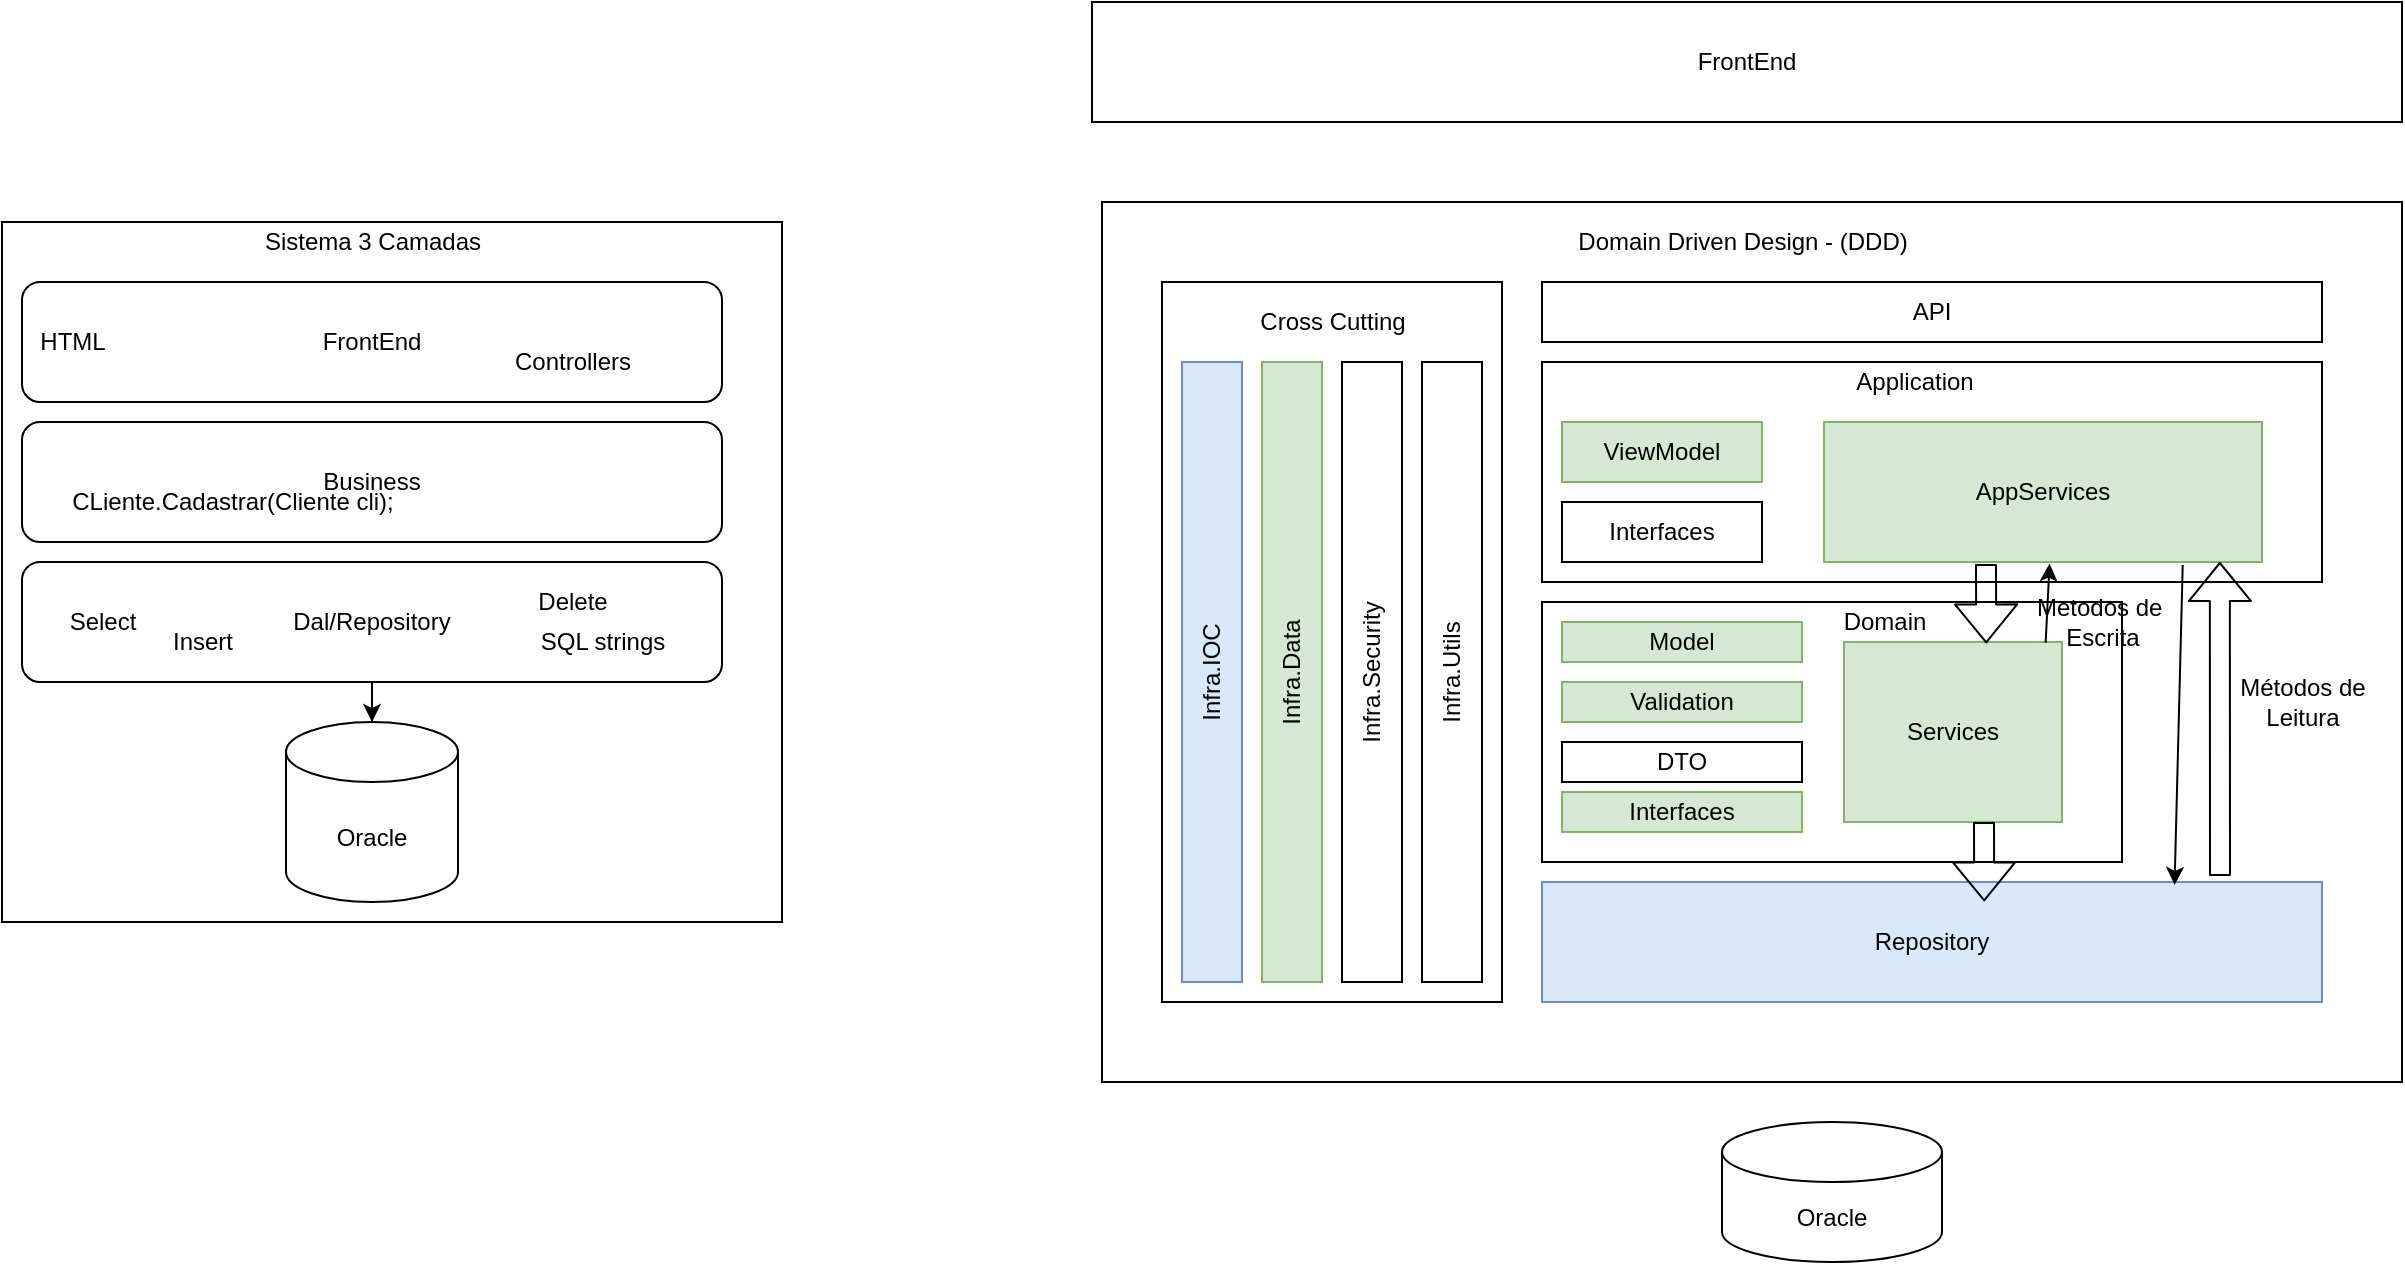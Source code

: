 <mxfile version="14.1.8" type="device" pages="4"><diagram id="J5Wn3M52vPv8EGe0GIan" name="DDD"><mxGraphModel dx="723" dy="425" grid="1" gridSize="10" guides="1" tooltips="1" connect="1" arrows="1" fold="1" page="1" pageScale="1" pageWidth="827" pageHeight="1169" math="0" shadow="0"><root><mxCell id="0"/><mxCell id="1" parent="0"/><mxCell id="GT_K9xo4ySqGRwq0XPJe-16" value="" style="rounded=0;whiteSpace=wrap;html=1;" parent="1" vertex="1"><mxGeometry x="800" y="170" width="650" height="440" as="geometry"/></mxCell><mxCell id="GT_K9xo4ySqGRwq0XPJe-14" value="" style="rounded=0;whiteSpace=wrap;html=1;" parent="1" vertex="1"><mxGeometry x="250" y="180" width="390" height="350" as="geometry"/></mxCell><mxCell id="GT_K9xo4ySqGRwq0XPJe-5" style="edgeStyle=orthogonalEdgeStyle;rounded=0;orthogonalLoop=1;jettySize=auto;html=1;" parent="1" source="GT_K9xo4ySqGRwq0XPJe-1" target="GT_K9xo4ySqGRwq0XPJe-4" edge="1"><mxGeometry relative="1" as="geometry"/></mxCell><mxCell id="GT_K9xo4ySqGRwq0XPJe-1" value="Dal/Repository" style="rounded=1;whiteSpace=wrap;html=1;" parent="1" vertex="1"><mxGeometry x="260" y="350" width="350" height="60" as="geometry"/></mxCell><mxCell id="GT_K9xo4ySqGRwq0XPJe-2" value="Business" style="rounded=1;whiteSpace=wrap;html=1;" parent="1" vertex="1"><mxGeometry x="260" y="280" width="350" height="60" as="geometry"/></mxCell><mxCell id="GT_K9xo4ySqGRwq0XPJe-3" value="FrontEnd" style="rounded=1;whiteSpace=wrap;html=1;" parent="1" vertex="1"><mxGeometry x="260" y="210" width="350" height="60" as="geometry"/></mxCell><mxCell id="GT_K9xo4ySqGRwq0XPJe-4" value="Oracle" style="shape=cylinder3;whiteSpace=wrap;html=1;boundedLbl=1;backgroundOutline=1;size=15;" parent="1" vertex="1"><mxGeometry x="392" y="430" width="86" height="90" as="geometry"/></mxCell><mxCell id="GT_K9xo4ySqGRwq0XPJe-6" value="Select" style="text;html=1;align=center;verticalAlign=middle;resizable=0;points=[];autosize=1;" parent="1" vertex="1"><mxGeometry x="275" y="370" width="50" height="20" as="geometry"/></mxCell><mxCell id="GT_K9xo4ySqGRwq0XPJe-7" value="Insert" style="text;html=1;align=center;verticalAlign=middle;resizable=0;points=[];autosize=1;" parent="1" vertex="1"><mxGeometry x="325" y="380" width="50" height="20" as="geometry"/></mxCell><mxCell id="GT_K9xo4ySqGRwq0XPJe-8" value="Delete" style="text;html=1;align=center;verticalAlign=middle;resizable=0;points=[];autosize=1;" parent="1" vertex="1"><mxGeometry x="510" y="360" width="50" height="20" as="geometry"/></mxCell><mxCell id="GT_K9xo4ySqGRwq0XPJe-9" value="SQL strings" style="text;html=1;align=center;verticalAlign=middle;resizable=0;points=[];autosize=1;" parent="1" vertex="1"><mxGeometry x="510" y="380" width="80" height="20" as="geometry"/></mxCell><mxCell id="GT_K9xo4ySqGRwq0XPJe-10" value="CLiente.Cadastrar(Cliente cli);" style="text;html=1;align=center;verticalAlign=middle;resizable=0;points=[];autosize=1;" parent="1" vertex="1"><mxGeometry x="275" y="310" width="180" height="20" as="geometry"/></mxCell><mxCell id="GT_K9xo4ySqGRwq0XPJe-11" value="HTML" style="text;html=1;align=center;verticalAlign=middle;resizable=0;points=[];autosize=1;" parent="1" vertex="1"><mxGeometry x="260" y="230" width="50" height="20" as="geometry"/></mxCell><mxCell id="GT_K9xo4ySqGRwq0XPJe-12" value="Controllers" style="text;html=1;align=center;verticalAlign=middle;resizable=0;points=[];autosize=1;" parent="1" vertex="1"><mxGeometry x="500" y="240" width="70" height="20" as="geometry"/></mxCell><mxCell id="GT_K9xo4ySqGRwq0XPJe-15" value="Sistema 3 Camadas" style="text;html=1;align=center;verticalAlign=middle;resizable=0;points=[];autosize=1;" parent="1" vertex="1"><mxGeometry x="375" y="180" width="120" height="20" as="geometry"/></mxCell><mxCell id="GT_K9xo4ySqGRwq0XPJe-17" value="Domain Driven Design - (DDD)" style="text;html=1;align=center;verticalAlign=middle;resizable=0;points=[];autosize=1;" parent="1" vertex="1"><mxGeometry x="1030" y="180" width="180" height="20" as="geometry"/></mxCell><mxCell id="GT_K9xo4ySqGRwq0XPJe-18" value="Oracle" style="shape=cylinder3;whiteSpace=wrap;html=1;boundedLbl=1;backgroundOutline=1;size=15;" parent="1" vertex="1"><mxGeometry x="1110" y="630" width="110" height="70" as="geometry"/></mxCell><mxCell id="GT_K9xo4ySqGRwq0XPJe-19" value="" style="rounded=0;whiteSpace=wrap;html=1;" parent="1" vertex="1"><mxGeometry x="830" y="210" width="170" height="360" as="geometry"/></mxCell><mxCell id="GT_K9xo4ySqGRwq0XPJe-20" value="Repository" style="rounded=0;whiteSpace=wrap;html=1;fillColor=#dae8fc;strokeColor=#6c8ebf;" parent="1" vertex="1"><mxGeometry x="1020" y="510" width="390" height="60" as="geometry"/></mxCell><mxCell id="GT_K9xo4ySqGRwq0XPJe-21" value="Cross Cutting" style="text;html=1;align=center;verticalAlign=middle;resizable=0;points=[];autosize=1;" parent="1" vertex="1"><mxGeometry x="870" y="220" width="90" height="20" as="geometry"/></mxCell><mxCell id="GT_K9xo4ySqGRwq0XPJe-22" value="" style="rounded=0;whiteSpace=wrap;html=1;" parent="1" vertex="1"><mxGeometry x="1020" y="370" width="290" height="130" as="geometry"/></mxCell><mxCell id="GT_K9xo4ySqGRwq0XPJe-23" value="Domain" style="text;html=1;align=center;verticalAlign=middle;resizable=0;points=[];autosize=1;" parent="1" vertex="1"><mxGeometry x="1161" y="370" width="60" height="20" as="geometry"/></mxCell><mxCell id="GT_K9xo4ySqGRwq0XPJe-24" value="" style="rounded=0;whiteSpace=wrap;html=1;" parent="1" vertex="1"><mxGeometry x="1020" y="250" width="390" height="110" as="geometry"/></mxCell><mxCell id="GT_K9xo4ySqGRwq0XPJe-25" value="Application" style="text;html=1;align=center;verticalAlign=middle;resizable=0;points=[];autosize=1;" parent="1" vertex="1"><mxGeometry x="1171" y="250" width="70" height="20" as="geometry"/></mxCell><mxCell id="GT_K9xo4ySqGRwq0XPJe-26" value="API" style="rounded=0;whiteSpace=wrap;html=1;" parent="1" vertex="1"><mxGeometry x="1020" y="210" width="390" height="30" as="geometry"/></mxCell><mxCell id="GT_K9xo4ySqGRwq0XPJe-27" value="Infra.Utils" style="rounded=0;whiteSpace=wrap;html=1;horizontal=0;" parent="1" vertex="1"><mxGeometry x="960" y="250" width="30" height="310" as="geometry"/></mxCell><mxCell id="GT_K9xo4ySqGRwq0XPJe-29" value="Infra.Security" style="rounded=0;whiteSpace=wrap;html=1;horizontal=0;" parent="1" vertex="1"><mxGeometry x="920" y="250" width="30" height="310" as="geometry"/></mxCell><mxCell id="GT_K9xo4ySqGRwq0XPJe-32" value="AppServices" style="rounded=0;whiteSpace=wrap;html=1;fillColor=#d5e8d4;strokeColor=#82b366;" parent="1" vertex="1"><mxGeometry x="1161" y="280" width="219" height="70" as="geometry"/></mxCell><mxCell id="GT_K9xo4ySqGRwq0XPJe-33" value="ViewModel" style="rounded=0;whiteSpace=wrap;html=1;fillColor=#d5e8d4;strokeColor=#82b366;" parent="1" vertex="1"><mxGeometry x="1030" y="280" width="100" height="30" as="geometry"/></mxCell><mxCell id="GT_K9xo4ySqGRwq0XPJe-35" value="Interfaces" style="rounded=0;whiteSpace=wrap;html=1;" parent="1" vertex="1"><mxGeometry x="1030" y="320" width="100" height="30" as="geometry"/></mxCell><mxCell id="GT_K9xo4ySqGRwq0XPJe-37" value="Services" style="rounded=0;whiteSpace=wrap;html=1;fillColor=#d5e8d4;strokeColor=#82b366;" parent="1" vertex="1"><mxGeometry x="1171" y="390" width="109" height="90" as="geometry"/></mxCell><mxCell id="GT_K9xo4ySqGRwq0XPJe-38" value="Model" style="rounded=0;whiteSpace=wrap;html=1;fillColor=#d5e8d4;strokeColor=#82b366;" parent="1" vertex="1"><mxGeometry x="1030" y="380" width="120" height="20" as="geometry"/></mxCell><mxCell id="GT_K9xo4ySqGRwq0XPJe-39" value="Validation" style="rounded=0;whiteSpace=wrap;html=1;fillColor=#d5e8d4;strokeColor=#82b366;" parent="1" vertex="1"><mxGeometry x="1030" y="410" width="120" height="20" as="geometry"/></mxCell><mxCell id="GT_K9xo4ySqGRwq0XPJe-40" value="DTO" style="rounded=0;whiteSpace=wrap;html=1;" parent="1" vertex="1"><mxGeometry x="1030" y="440" width="120" height="20" as="geometry"/></mxCell><mxCell id="GT_K9xo4ySqGRwq0XPJe-41" value="Interfaces" style="rounded=0;whiteSpace=wrap;html=1;fillColor=#d5e8d4;strokeColor=#82b366;" parent="1" vertex="1"><mxGeometry x="1030" y="465" width="120" height="20" as="geometry"/></mxCell><mxCell id="GT_K9xo4ySqGRwq0XPJe-42" value="Infra.Data" style="rounded=0;whiteSpace=wrap;html=1;rotation=0;horizontal=0;fillColor=#d5e8d4;strokeColor=#82b366;" parent="1" vertex="1"><mxGeometry x="880" y="250" width="30" height="310" as="geometry"/></mxCell><mxCell id="GT_K9xo4ySqGRwq0XPJe-43" value="Infra.IOC" style="rounded=0;whiteSpace=wrap;html=1;horizontal=0;fillColor=#dae8fc;strokeColor=#6c8ebf;" parent="1" vertex="1"><mxGeometry x="840" y="250" width="30" height="310" as="geometry"/></mxCell><mxCell id="Wm1m-wrjwNYaHzNhd_7G-1" value="FrontEnd" style="rounded=0;whiteSpace=wrap;html=1;" parent="1" vertex="1"><mxGeometry x="795" y="70" width="655" height="60" as="geometry"/></mxCell><mxCell id="53rjris2oi6SNhK2uA8a-1" value="" style="shape=flexArrow;endArrow=classic;html=1;entryX=0.922;entryY=1;entryDx=0;entryDy=0;entryPerimeter=0;" edge="1" parent="1"><mxGeometry width="50" height="50" relative="1" as="geometry"><mxPoint x="1359" y="507" as="sourcePoint"/><mxPoint x="1358.918" y="350" as="targetPoint"/></mxGeometry></mxCell><mxCell id="53rjris2oi6SNhK2uA8a-2" value="" style="shape=flexArrow;endArrow=classic;html=1;entryX=0.845;entryY=0.008;entryDx=0;entryDy=0;entryPerimeter=0;" edge="1" parent="1"><mxGeometry width="50" height="50" relative="1" as="geometry"><mxPoint x="1242" y="351" as="sourcePoint"/><mxPoint x="1242.105" y="390.72" as="targetPoint"/></mxGeometry></mxCell><mxCell id="53rjris2oi6SNhK2uA8a-3" value="" style="shape=flexArrow;endArrow=classic;html=1;entryX=0.845;entryY=0.008;entryDx=0;entryDy=0;entryPerimeter=0;" edge="1" parent="1"><mxGeometry width="50" height="50" relative="1" as="geometry"><mxPoint x="1241.0" y="480" as="sourcePoint"/><mxPoint x="1241.105" y="519.72" as="targetPoint"/></mxGeometry></mxCell><mxCell id="53rjris2oi6SNhK2uA8a-4" value="" style="endArrow=classic;html=1;exitX=0.819;exitY=1.021;exitDx=0;exitDy=0;exitPerimeter=0;entryX=0.811;entryY=0.024;entryDx=0;entryDy=0;entryPerimeter=0;" edge="1" parent="1" source="GT_K9xo4ySqGRwq0XPJe-32" target="GT_K9xo4ySqGRwq0XPJe-20"><mxGeometry width="50" height="50" relative="1" as="geometry"><mxPoint x="1340" y="460" as="sourcePoint"/><mxPoint x="1390" y="410" as="targetPoint"/></mxGeometry></mxCell><mxCell id="53rjris2oi6SNhK2uA8a-5" value="Métodos de&lt;br&gt;Leitura" style="text;html=1;align=center;verticalAlign=middle;resizable=0;points=[];autosize=1;" vertex="1" parent="1"><mxGeometry x="1360" y="405" width="80" height="30" as="geometry"/></mxCell><mxCell id="53rjris2oi6SNhK2uA8a-6" value="" style="endArrow=classic;html=1;entryX=0.515;entryY=1.011;entryDx=0;entryDy=0;entryPerimeter=0;exitX=0.925;exitY=0.004;exitDx=0;exitDy=0;exitPerimeter=0;" edge="1" parent="1" source="GT_K9xo4ySqGRwq0XPJe-37" target="GT_K9xo4ySqGRwq0XPJe-32"><mxGeometry width="50" height="50" relative="1" as="geometry"><mxPoint x="1290" y="390" as="sourcePoint"/><mxPoint x="1320" y="450" as="targetPoint"/></mxGeometry></mxCell><mxCell id="53rjris2oi6SNhK2uA8a-8" value="Metodos de&amp;nbsp;&lt;br&gt;Escrita" style="text;html=1;align=center;verticalAlign=middle;resizable=0;points=[];autosize=1;" vertex="1" parent="1"><mxGeometry x="1260" y="365" width="80" height="30" as="geometry"/></mxCell></root></mxGraphModel></diagram><diagram id="Mhw-wTJH8kaYOo90_eMW" name="Microsservices"><mxGraphModel dx="868" dy="1679" grid="1" gridSize="10" guides="1" tooltips="1" connect="1" arrows="1" fold="1" page="1" pageScale="1" pageWidth="827" pageHeight="1169" math="0" shadow="0"><root><mxCell id="WCbycwF5Nq5L8cb3SGF7-0"/><mxCell id="WCbycwF5Nq5L8cb3SGF7-1" parent="WCbycwF5Nq5L8cb3SGF7-0"/><mxCell id="WCbycwF5Nq5L8cb3SGF7-15" style="edgeStyle=orthogonalEdgeStyle;rounded=0;orthogonalLoop=1;jettySize=auto;html=1;entryX=0;entryY=0.5;entryDx=0;entryDy=0;" parent="WCbycwF5Nq5L8cb3SGF7-1" source="WCbycwF5Nq5L8cb3SGF7-2" target="WCbycwF5Nq5L8cb3SGF7-11" edge="1"><mxGeometry relative="1" as="geometry"/></mxCell><mxCell id="WCbycwF5Nq5L8cb3SGF7-16" style="edgeStyle=orthogonalEdgeStyle;rounded=0;orthogonalLoop=1;jettySize=auto;html=1;" parent="WCbycwF5Nq5L8cb3SGF7-1" source="WCbycwF5Nq5L8cb3SGF7-2" target="WCbycwF5Nq5L8cb3SGF7-5" edge="1"><mxGeometry relative="1" as="geometry"/></mxCell><mxCell id="NnayaiZiJfdzmfuvaoi_-4" style="edgeStyle=orthogonalEdgeStyle;rounded=0;orthogonalLoop=1;jettySize=auto;html=1;" parent="WCbycwF5Nq5L8cb3SGF7-1" source="WCbycwF5Nq5L8cb3SGF7-2" target="WCbycwF5Nq5L8cb3SGF7-4" edge="1"><mxGeometry relative="1" as="geometry"/></mxCell><mxCell id="WCbycwF5Nq5L8cb3SGF7-2" value="" style="rounded=0;whiteSpace=wrap;html=1;" parent="WCbycwF5Nq5L8cb3SGF7-1" vertex="1"><mxGeometry x="140" y="70" width="300" height="260" as="geometry"/></mxCell><mxCell id="WCbycwF5Nq5L8cb3SGF7-3" value="ddd" style="rounded=0;whiteSpace=wrap;html=1;" parent="WCbycwF5Nq5L8cb3SGF7-1" vertex="1"><mxGeometry x="170" y="110" width="240" height="170" as="geometry"/></mxCell><mxCell id="WCbycwF5Nq5L8cb3SGF7-4" value="" style="shape=cylinder3;whiteSpace=wrap;html=1;boundedLbl=1;backgroundOutline=1;size=15;" parent="WCbycwF5Nq5L8cb3SGF7-1" vertex="1"><mxGeometry x="255" y="410" width="60" height="80" as="geometry"/></mxCell><mxCell id="NnayaiZiJfdzmfuvaoi_-3" style="edgeStyle=orthogonalEdgeStyle;rounded=0;orthogonalLoop=1;jettySize=auto;html=1;entryX=0.367;entryY=0.025;entryDx=0;entryDy=0;entryPerimeter=0;" parent="WCbycwF5Nq5L8cb3SGF7-1" source="WCbycwF5Nq5L8cb3SGF7-5" target="WCbycwF5Nq5L8cb3SGF7-7" edge="1"><mxGeometry relative="1" as="geometry"/></mxCell><mxCell id="WCbycwF5Nq5L8cb3SGF7-5" value="" style="rounded=0;whiteSpace=wrap;html=1;" parent="WCbycwF5Nq5L8cb3SGF7-1" vertex="1"><mxGeometry x="470" y="70" width="300" height="240" as="geometry"/></mxCell><mxCell id="WCbycwF5Nq5L8cb3SGF7-6" value="ddd" style="rounded=0;whiteSpace=wrap;html=1;" parent="WCbycwF5Nq5L8cb3SGF7-1" vertex="1"><mxGeometry x="500" y="110" width="240" height="170" as="geometry"/></mxCell><mxCell id="WCbycwF5Nq5L8cb3SGF7-7" value="" style="shape=cylinder3;whiteSpace=wrap;html=1;boundedLbl=1;backgroundOutline=1;size=15;" parent="WCbycwF5Nq5L8cb3SGF7-1" vertex="1"><mxGeometry x="610" y="390" width="60" height="80" as="geometry"/></mxCell><mxCell id="WCbycwF5Nq5L8cb3SGF7-8" value="Customer Service" style="text;html=1;align=center;verticalAlign=middle;resizable=0;points=[];autosize=1;" parent="WCbycwF5Nq5L8cb3SGF7-1" vertex="1"><mxGeometry x="230" y="80" width="110" height="20" as="geometry"/></mxCell><mxCell id="WCbycwF5Nq5L8cb3SGF7-10" value="Product Service" style="text;html=1;align=center;verticalAlign=middle;resizable=0;points=[];autosize=1;" parent="WCbycwF5Nq5L8cb3SGF7-1" vertex="1"><mxGeometry x="580" y="80" width="100" height="20" as="geometry"/></mxCell><mxCell id="NnayaiZiJfdzmfuvaoi_-2" style="edgeStyle=orthogonalEdgeStyle;rounded=0;orthogonalLoop=1;jettySize=auto;html=1;" parent="WCbycwF5Nq5L8cb3SGF7-1" source="WCbycwF5Nq5L8cb3SGF7-11" target="WCbycwF5Nq5L8cb3SGF7-13" edge="1"><mxGeometry relative="1" as="geometry"/></mxCell><mxCell id="WCbycwF5Nq5L8cb3SGF7-11" value="" style="whiteSpace=wrap;html=1;aspect=fixed;" parent="WCbycwF5Nq5L8cb3SGF7-1" vertex="1"><mxGeometry x="320" y="-250" width="250" height="250" as="geometry"/></mxCell><mxCell id="WCbycwF5Nq5L8cb3SGF7-12" value="ddd" style="rounded=0;whiteSpace=wrap;html=1;" parent="WCbycwF5Nq5L8cb3SGF7-1" vertex="1"><mxGeometry x="340" y="-220" width="210" height="100" as="geometry"/></mxCell><mxCell id="WCbycwF5Nq5L8cb3SGF7-13" value="" style="shape=cylinder3;whiteSpace=wrap;html=1;boundedLbl=1;backgroundOutline=1;size=15;" parent="WCbycwF5Nq5L8cb3SGF7-1" vertex="1"><mxGeometry x="640" y="-100" width="60" height="80" as="geometry"/></mxCell><mxCell id="WCbycwF5Nq5L8cb3SGF7-14" value="Currency Provider" style="text;html=1;align=center;verticalAlign=middle;resizable=0;points=[];autosize=1;" parent="WCbycwF5Nq5L8cb3SGF7-1" vertex="1"><mxGeometry x="375" y="-240" width="110" height="20" as="geometry"/></mxCell></root></mxGraphModel></diagram><diagram id="g2nUfZH--2U3tNIvUgmT" name="Class Diagrams"><mxGraphModel dx="868" dy="510" grid="1" gridSize="10" guides="1" tooltips="1" connect="1" arrows="1" fold="1" page="1" pageScale="1" pageWidth="827" pageHeight="1169" math="0" shadow="0"><root><mxCell id="pOigkV21AbZ_YBU9RXvP-0"/><mxCell id="pOigkV21AbZ_YBU9RXvP-1" parent="pOigkV21AbZ_YBU9RXvP-0"/><mxCell id="8FKvuBwPI6MGras6e35a-48" value="" style="shape=folder;fontStyle=1;spacingTop=10;tabWidth=260;tabHeight=20;tabPosition=left;html=1;" parent="pOigkV21AbZ_YBU9RXvP-1" vertex="1"><mxGeometry x="860" y="740" width="360" height="240" as="geometry"/></mxCell><mxCell id="8FKvuBwPI6MGras6e35a-46" value="" style="shape=folder;fontStyle=1;spacingTop=10;tabWidth=180;tabHeight=16;tabPosition=left;html=1;" parent="pOigkV21AbZ_YBU9RXvP-1" vertex="1"><mxGeometry x="870" y="354" width="340" height="350" as="geometry"/></mxCell><mxCell id="8FKvuBwPI6MGras6e35a-44" value="" style="shape=folder;fontStyle=1;spacingTop=10;tabWidth=210;tabHeight=30;tabPosition=left;html=1;" parent="pOigkV21AbZ_YBU9RXvP-1" vertex="1"><mxGeometry x="100" y="300" width="710" height="670" as="geometry"/></mxCell><mxCell id="m4d4Ociq0n21WIstNDoe-3" value="Customer" style="swimlane;fontStyle=0;childLayout=stackLayout;horizontal=1;startSize=26;fillColor=none;horizontalStack=0;resizeParent=1;resizeParentMax=0;resizeLast=0;collapsible=1;marginBottom=0;" parent="pOigkV21AbZ_YBU9RXvP-1" vertex="1"><mxGeometry x="431" y="620" width="140" height="78" as="geometry"/></mxCell><mxCell id="m4d4Ociq0n21WIstNDoe-4" value="+Id:Guid" style="text;strokeColor=none;fillColor=none;align=left;verticalAlign=top;spacingLeft=4;spacingRight=4;overflow=hidden;rotatable=0;points=[[0,0.5],[1,0.5]];portConstraint=eastwest;" parent="m4d4Ociq0n21WIstNDoe-3" vertex="1"><mxGeometry y="26" width="140" height="26" as="geometry"/></mxCell><mxCell id="m4d4Ociq0n21WIstNDoe-5" value="+Name: String" style="text;strokeColor=none;fillColor=none;align=left;verticalAlign=top;spacingLeft=4;spacingRight=4;overflow=hidden;rotatable=0;points=[[0,0.5],[1,0.5]];portConstraint=eastwest;" parent="m4d4Ociq0n21WIstNDoe-3" vertex="1"><mxGeometry y="52" width="140" height="26" as="geometry"/></mxCell><mxCell id="m4d4Ociq0n21WIstNDoe-7" value="CustomerDocuments" style="swimlane;fontStyle=0;childLayout=stackLayout;horizontal=1;startSize=26;fillColor=none;horizontalStack=0;resizeParent=1;resizeParentMax=0;resizeLast=0;collapsible=1;marginBottom=0;" parent="pOigkV21AbZ_YBU9RXvP-1" vertex="1"><mxGeometry x="331" y="800" width="140" height="104" as="geometry"/></mxCell><mxCell id="m4d4Ociq0n21WIstNDoe-8" value="+ Id:Guid" style="text;strokeColor=none;fillColor=none;align=left;verticalAlign=top;spacingLeft=4;spacingRight=4;overflow=hidden;rotatable=0;points=[[0,0.5],[1,0.5]];portConstraint=eastwest;" parent="m4d4Ociq0n21WIstNDoe-7" vertex="1"><mxGeometry y="26" width="140" height="26" as="geometry"/></mxCell><mxCell id="m4d4Ociq0n21WIstNDoe-10" value="+ CustomerId: Guid" style="text;strokeColor=none;fillColor=none;align=left;verticalAlign=top;spacingLeft=4;spacingRight=4;overflow=hidden;rotatable=0;points=[[0,0.5],[1,0.5]];portConstraint=eastwest;" parent="m4d4Ociq0n21WIstNDoe-7" vertex="1"><mxGeometry y="52" width="140" height="26" as="geometry"/></mxCell><mxCell id="m4d4Ociq0n21WIstNDoe-21" value="+ Value:String" style="text;strokeColor=none;fillColor=none;align=left;verticalAlign=top;spacingLeft=4;spacingRight=4;overflow=hidden;rotatable=0;points=[[0,0.5],[1,0.5]];portConstraint=eastwest;" parent="m4d4Ociq0n21WIstNDoe-7" vertex="1"><mxGeometry y="78" width="140" height="26" as="geometry"/></mxCell><mxCell id="m4d4Ociq0n21WIstNDoe-11" value="&lt;&lt;enum&gt;&gt;&#10;CustomerDocumentType" style="swimlane;fontStyle=0;childLayout=stackLayout;horizontal=1;startSize=26;fillColor=none;horizontalStack=0;resizeParent=1;resizeParentMax=0;resizeLast=0;collapsible=1;marginBottom=0;" parent="pOigkV21AbZ_YBU9RXvP-1" vertex="1"><mxGeometry x="925" y="775" width="170" height="188" as="geometry"/></mxCell><mxCell id="m4d4Ociq0n21WIstNDoe-12" value="+ Unknown:0" style="text;strokeColor=none;fillColor=none;align=left;verticalAlign=top;spacingLeft=4;spacingRight=4;overflow=hidden;rotatable=0;points=[[0,0.5],[1,0.5]];portConstraint=eastwest;" parent="m4d4Ociq0n21WIstNDoe-11" vertex="1"><mxGeometry y="26" width="170" height="32" as="geometry"/></mxCell><mxCell id="m4d4Ociq0n21WIstNDoe-13" value="+ Cpf:1" style="text;strokeColor=none;fillColor=none;align=left;verticalAlign=top;spacingLeft=4;spacingRight=4;overflow=hidden;rotatable=0;points=[[0,0.5],[1,0.5]];portConstraint=eastwest;" parent="m4d4Ociq0n21WIstNDoe-11" vertex="1"><mxGeometry y="58" width="170" height="26" as="geometry"/></mxCell><mxCell id="m4d4Ociq0n21WIstNDoe-14" value="+ Rg:2" style="text;strokeColor=none;fillColor=none;align=left;verticalAlign=top;spacingLeft=4;spacingRight=4;overflow=hidden;rotatable=0;points=[[0,0.5],[1,0.5]];portConstraint=eastwest;" parent="m4d4Ociq0n21WIstNDoe-11" vertex="1"><mxGeometry y="84" width="170" height="26" as="geometry"/></mxCell><mxCell id="m4d4Ociq0n21WIstNDoe-22" value="+ Cnpj:3" style="text;strokeColor=none;fillColor=none;align=left;verticalAlign=top;spacingLeft=4;spacingRight=4;overflow=hidden;rotatable=0;points=[[0,0.5],[1,0.5]];portConstraint=eastwest;" parent="m4d4Ociq0n21WIstNDoe-11" vertex="1"><mxGeometry y="110" width="170" height="26" as="geometry"/></mxCell><mxCell id="m4d4Ociq0n21WIstNDoe-23" value="+ GreenCard: 4" style="text;strokeColor=none;fillColor=none;align=left;verticalAlign=top;spacingLeft=4;spacingRight=4;overflow=hidden;rotatable=0;points=[[0,0.5],[1,0.5]];portConstraint=eastwest;" parent="m4d4Ociq0n21WIstNDoe-11" vertex="1"><mxGeometry y="136" width="170" height="26" as="geometry"/></mxCell><mxCell id="m4d4Ociq0n21WIstNDoe-24" value="+ Rne: 5" style="text;strokeColor=none;fillColor=none;align=left;verticalAlign=top;spacingLeft=4;spacingRight=4;overflow=hidden;rotatable=0;points=[[0,0.5],[1,0.5]];portConstraint=eastwest;" parent="m4d4Ociq0n21WIstNDoe-11" vertex="1"><mxGeometry y="162" width="170" height="26" as="geometry"/></mxCell><mxCell id="m4d4Ociq0n21WIstNDoe-16" value="1..*" style="text;html=1;align=center;verticalAlign=middle;resizable=0;points=[];autosize=1;" parent="pOigkV21AbZ_YBU9RXvP-1" vertex="1"><mxGeometry x="386" y="780" width="30" height="20" as="geometry"/></mxCell><mxCell id="m4d4Ociq0n21WIstNDoe-17" value="" style="endArrow=diamondThin;endFill=1;endSize=24;html=1;entryX=-0.015;entryY=0.718;entryDx=0;entryDy=0;entryPerimeter=0;exitX=0.377;exitY=-0.036;exitDx=0;exitDy=0;exitPerimeter=0;startArrow=classic;startFill=1;" parent="pOigkV21AbZ_YBU9RXvP-1" source="m4d4Ociq0n21WIstNDoe-7" target="m4d4Ociq0n21WIstNDoe-4" edge="1"><mxGeometry width="160" relative="1" as="geometry"><mxPoint x="421" y="570" as="sourcePoint"/><mxPoint x="581" y="570" as="targetPoint"/><Array as="points"><mxPoint x="384" y="665"/></Array></mxGeometry></mxCell><mxCell id="m4d4Ociq0n21WIstNDoe-18" value="+ Documents" style="text;html=1;align=center;verticalAlign=middle;resizable=0;points=[];autosize=1;" parent="pOigkV21AbZ_YBU9RXvP-1" vertex="1"><mxGeometry x="386" y="760" width="90" height="20" as="geometry"/></mxCell><mxCell id="m4d4Ociq0n21WIstNDoe-20" value="1" style="text;html=1;align=center;verticalAlign=middle;resizable=0;points=[];autosize=1;" parent="pOigkV21AbZ_YBU9RXvP-1" vertex="1"><mxGeometry x="405" y="670" width="20" height="20" as="geometry"/></mxCell><mxCell id="m4d4Ociq0n21WIstNDoe-25" style="edgeStyle=orthogonalEdgeStyle;rounded=0;orthogonalLoop=1;jettySize=auto;html=1;entryX=0.002;entryY=0.096;entryDx=0;entryDy=0;entryPerimeter=0;startArrow=none;startFill=0;" parent="pOigkV21AbZ_YBU9RXvP-1" source="m4d4Ociq0n21WIstNDoe-10" target="m4d4Ociq0n21WIstNDoe-13" edge="1"><mxGeometry relative="1" as="geometry"/></mxCell><mxCell id="m4d4Ociq0n21WIstNDoe-26" value="+ Type" style="text;html=1;align=center;verticalAlign=middle;resizable=0;points=[];autosize=1;" parent="pOigkV21AbZ_YBU9RXvP-1" vertex="1"><mxGeometry x="875" y="810" width="50" height="20" as="geometry"/></mxCell><mxCell id="8FKvuBwPI6MGras6e35a-1" value="BankAccount" style="swimlane;fontStyle=1;align=center;verticalAlign=top;childLayout=stackLayout;horizontal=1;startSize=26;horizontalStack=0;resizeParent=1;resizeParentMax=0;resizeLast=0;collapsible=1;marginBottom=0;" parent="pOigkV21AbZ_YBU9RXvP-1" vertex="1"><mxGeometry x="900" y="550" width="160" height="86" as="geometry"/></mxCell><mxCell id="8FKvuBwPI6MGras6e35a-2" value="+ Id: Guid" style="text;strokeColor=none;fillColor=none;align=left;verticalAlign=top;spacingLeft=4;spacingRight=4;overflow=hidden;rotatable=0;points=[[0,0.5],[1,0.5]];portConstraint=eastwest;" parent="8FKvuBwPI6MGras6e35a-1" vertex="1"><mxGeometry y="26" width="160" height="26" as="geometry"/></mxCell><mxCell id="8FKvuBwPI6MGras6e35a-17" value="+ Code: String" style="text;strokeColor=none;fillColor=none;align=left;verticalAlign=top;spacingLeft=4;spacingRight=4;overflow=hidden;rotatable=0;points=[[0,0.5],[1,0.5]];portConstraint=eastwest;" parent="8FKvuBwPI6MGras6e35a-1" vertex="1"><mxGeometry y="52" width="160" height="26" as="geometry"/></mxCell><mxCell id="8FKvuBwPI6MGras6e35a-3" value="" style="line;strokeWidth=1;fillColor=none;align=left;verticalAlign=middle;spacingTop=-1;spacingLeft=3;spacingRight=3;rotatable=0;labelPosition=right;points=[];portConstraint=eastwest;" parent="8FKvuBwPI6MGras6e35a-1" vertex="1"><mxGeometry y="78" width="160" height="8" as="geometry"/></mxCell><mxCell id="8FKvuBwPI6MGras6e35a-5" value="BankAgency" style="swimlane;fontStyle=1;align=center;verticalAlign=top;childLayout=stackLayout;horizontal=1;startSize=26;horizontalStack=0;resizeParent=1;resizeParentMax=0;resizeLast=0;collapsible=1;marginBottom=0;" parent="pOigkV21AbZ_YBU9RXvP-1" vertex="1"><mxGeometry x="1020" y="404" width="160" height="86" as="geometry"/></mxCell><mxCell id="8FKvuBwPI6MGras6e35a-6" value="+ Id: Guid" style="text;strokeColor=none;fillColor=none;align=left;verticalAlign=top;spacingLeft=4;spacingRight=4;overflow=hidden;rotatable=0;points=[[0,0.5],[1,0.5]];portConstraint=eastwest;" parent="8FKvuBwPI6MGras6e35a-5" vertex="1"><mxGeometry y="26" width="160" height="26" as="geometry"/></mxCell><mxCell id="8FKvuBwPI6MGras6e35a-9" value="+ Code: String" style="text;strokeColor=none;fillColor=none;align=left;verticalAlign=top;spacingLeft=4;spacingRight=4;overflow=hidden;rotatable=0;points=[[0,0.5],[1,0.5]];portConstraint=eastwest;" parent="8FKvuBwPI6MGras6e35a-5" vertex="1"><mxGeometry y="52" width="160" height="26" as="geometry"/></mxCell><mxCell id="8FKvuBwPI6MGras6e35a-7" value="" style="line;strokeWidth=1;fillColor=none;align=left;verticalAlign=middle;spacingTop=-1;spacingLeft=3;spacingRight=3;rotatable=0;labelPosition=right;points=[];portConstraint=eastwest;" parent="8FKvuBwPI6MGras6e35a-5" vertex="1"><mxGeometry y="78" width="160" height="8" as="geometry"/></mxCell><mxCell id="8FKvuBwPI6MGras6e35a-12" value="" style="endArrow=diamondThin;endFill=1;endSize=24;html=1;entryX=0;entryY=0.5;entryDx=0;entryDy=0;" parent="pOigkV21AbZ_YBU9RXvP-1" target="8FKvuBwPI6MGras6e35a-6" edge="1"><mxGeometry width="160" relative="1" as="geometry"><mxPoint x="960" y="550" as="sourcePoint"/><mxPoint x="830" y="500" as="targetPoint"/><Array as="points"><mxPoint x="960" y="443"/></Array></mxGeometry></mxCell><mxCell id="8FKvuBwPI6MGras6e35a-13" value="+ Accounts" style="text;html=1;align=center;verticalAlign=middle;resizable=0;points=[];autosize=1;" parent="pOigkV21AbZ_YBU9RXvP-1" vertex="1"><mxGeometry x="960" y="519" width="70" height="20" as="geometry"/></mxCell><mxCell id="8FKvuBwPI6MGras6e35a-14" value="*" style="text;html=1;align=center;verticalAlign=middle;resizable=0;points=[];autosize=1;" parent="pOigkV21AbZ_YBU9RXvP-1" vertex="1"><mxGeometry x="960" y="530" width="20" height="20" as="geometry"/></mxCell><mxCell id="8FKvuBwPI6MGras6e35a-15" value="1" style="text;html=1;align=center;verticalAlign=middle;resizable=0;points=[];autosize=1;" parent="pOigkV21AbZ_YBU9RXvP-1" vertex="1"><mxGeometry x="1000" y="456" width="20" height="20" as="geometry"/></mxCell><mxCell id="8FKvuBwPI6MGras6e35a-16" value="+ Agency" style="text;html=1;align=center;verticalAlign=middle;resizable=0;points=[];autosize=1;" parent="pOigkV21AbZ_YBU9RXvP-1" vertex="1"><mxGeometry x="945" y="410" width="70" height="20" as="geometry"/></mxCell><mxCell id="8FKvuBwPI6MGras6e35a-18" value="" style="endArrow=diamondThin;endFill=1;endSize=24;html=1;entryX=0.571;entryY=1.077;entryDx=0;entryDy=0;entryPerimeter=0;" parent="pOigkV21AbZ_YBU9RXvP-1" target="m4d4Ociq0n21WIstNDoe-5" edge="1"><mxGeometry width="160" relative="1" as="geometry"><mxPoint x="960" y="640" as="sourcePoint"/><mxPoint x="680" y="680" as="targetPoint"/><Array as="points"><mxPoint x="960" y="730"/><mxPoint x="511" y="730"/></Array></mxGeometry></mxCell><mxCell id="8FKvuBwPI6MGras6e35a-19" value="*" style="text;html=1;align=center;verticalAlign=middle;resizable=0;points=[];autosize=1;" parent="pOigkV21AbZ_YBU9RXvP-1" vertex="1"><mxGeometry x="960" y="640" width="20" height="20" as="geometry"/></mxCell><mxCell id="8FKvuBwPI6MGras6e35a-20" value="+ Accounts" style="text;html=1;align=center;verticalAlign=middle;resizable=0;points=[];autosize=1;" parent="pOigkV21AbZ_YBU9RXvP-1" vertex="1"><mxGeometry x="960" y="653" width="70" height="20" as="geometry"/></mxCell><mxCell id="8FKvuBwPI6MGras6e35a-21" value="1" style="text;html=1;align=center;verticalAlign=middle;resizable=0;points=[];autosize=1;" parent="pOigkV21AbZ_YBU9RXvP-1" vertex="1"><mxGeometry x="521" y="703" width="20" height="20" as="geometry"/></mxCell><mxCell id="8FKvuBwPI6MGras6e35a-22" value="CustomerAddress" style="swimlane;fontStyle=1;align=center;verticalAlign=top;childLayout=stackLayout;horizontal=1;startSize=26;horizontalStack=0;resizeParent=1;resizeParentMax=0;resizeLast=0;collapsible=1;marginBottom=0;" parent="pOigkV21AbZ_YBU9RXvP-1" vertex="1"><mxGeometry x="432" y="440" width="160" height="86" as="geometry"/></mxCell><mxCell id="8FKvuBwPI6MGras6e35a-23" value="+ Id: Guid" style="text;strokeColor=none;fillColor=none;align=left;verticalAlign=top;spacingLeft=4;spacingRight=4;overflow=hidden;rotatable=0;points=[[0,0.5],[1,0.5]];portConstraint=eastwest;" parent="8FKvuBwPI6MGras6e35a-22" vertex="1"><mxGeometry y="26" width="160" height="26" as="geometry"/></mxCell><mxCell id="8FKvuBwPI6MGras6e35a-30" value="+ Street: String" style="text;strokeColor=none;fillColor=none;align=left;verticalAlign=top;spacingLeft=4;spacingRight=4;overflow=hidden;rotatable=0;points=[[0,0.5],[1,0.5]];portConstraint=eastwest;" parent="8FKvuBwPI6MGras6e35a-22" vertex="1"><mxGeometry y="52" width="160" height="26" as="geometry"/></mxCell><mxCell id="8FKvuBwPI6MGras6e35a-24" value="" style="line;strokeWidth=1;fillColor=none;align=left;verticalAlign=middle;spacingTop=-1;spacingLeft=3;spacingRight=3;rotatable=0;labelPosition=right;points=[];portConstraint=eastwest;" parent="8FKvuBwPI6MGras6e35a-22" vertex="1"><mxGeometry y="78" width="160" height="8" as="geometry"/></mxCell><mxCell id="8FKvuBwPI6MGras6e35a-26" value="" style="endArrow=diamondThin;endFill=1;endSize=24;html=1;entryX=0.5;entryY=0;entryDx=0;entryDy=0;exitX=0.421;exitY=0.438;exitDx=0;exitDy=0;exitPerimeter=0;" parent="pOigkV21AbZ_YBU9RXvP-1" source="8FKvuBwPI6MGras6e35a-24" target="m4d4Ociq0n21WIstNDoe-3" edge="1"><mxGeometry width="160" relative="1" as="geometry"><mxPoint x="501.8" y="526.338" as="sourcePoint"/><mxPoint x="591" y="560" as="targetPoint"/></mxGeometry></mxCell><mxCell id="8FKvuBwPI6MGras6e35a-27" value="1" style="text;html=1;align=center;verticalAlign=middle;resizable=0;points=[];autosize=1;" parent="pOigkV21AbZ_YBU9RXvP-1" vertex="1"><mxGeometry x="501" y="526" width="20" height="20" as="geometry"/></mxCell><mxCell id="8FKvuBwPI6MGras6e35a-28" value="1" style="text;html=1;align=center;verticalAlign=middle;resizable=0;points=[];autosize=1;" parent="pOigkV21AbZ_YBU9RXvP-1" vertex="1"><mxGeometry x="511" y="590" width="20" height="20" as="geometry"/></mxCell><mxCell id="8FKvuBwPI6MGras6e35a-29" value="+ Address" style="text;html=1;align=center;verticalAlign=middle;resizable=0;points=[];autosize=1;" parent="pOigkV21AbZ_YBU9RXvP-1" vertex="1"><mxGeometry x="496" y="540" width="70" height="20" as="geometry"/></mxCell><mxCell id="8FKvuBwPI6MGras6e35a-31" value="CustomerPhone" style="swimlane;fontStyle=1;align=center;verticalAlign=top;childLayout=stackLayout;horizontal=1;startSize=26;horizontalStack=0;resizeParent=1;resizeParentMax=0;resizeLast=0;collapsible=1;marginBottom=0;" parent="pOigkV21AbZ_YBU9RXvP-1" vertex="1"><mxGeometry x="236" y="440" width="160" height="138" as="geometry"/></mxCell><mxCell id="8FKvuBwPI6MGras6e35a-32" value="+ Id: Guid" style="text;strokeColor=none;fillColor=none;align=left;verticalAlign=top;spacingLeft=4;spacingRight=4;overflow=hidden;rotatable=0;points=[[0,0.5],[1,0.5]];portConstraint=eastwest;" parent="8FKvuBwPI6MGras6e35a-31" vertex="1"><mxGeometry y="26" width="160" height="26" as="geometry"/></mxCell><mxCell id="8FKvuBwPI6MGras6e35a-39" value="+ Area: int" style="text;strokeColor=none;fillColor=none;align=left;verticalAlign=top;spacingLeft=4;spacingRight=4;overflow=hidden;rotatable=0;points=[[0,0.5],[1,0.5]];portConstraint=eastwest;" parent="8FKvuBwPI6MGras6e35a-31" vertex="1"><mxGeometry y="52" width="160" height="26" as="geometry"/></mxCell><mxCell id="8FKvuBwPI6MGras6e35a-42" value="+ DDD: int" style="text;strokeColor=none;fillColor=none;align=left;verticalAlign=top;spacingLeft=4;spacingRight=4;overflow=hidden;rotatable=0;points=[[0,0.5],[1,0.5]];portConstraint=eastwest;" parent="8FKvuBwPI6MGras6e35a-31" vertex="1"><mxGeometry y="78" width="160" height="26" as="geometry"/></mxCell><mxCell id="8FKvuBwPI6MGras6e35a-43" value="+ Number: string" style="text;strokeColor=none;fillColor=none;align=left;verticalAlign=top;spacingLeft=4;spacingRight=4;overflow=hidden;rotatable=0;points=[[0,0.5],[1,0.5]];portConstraint=eastwest;" parent="8FKvuBwPI6MGras6e35a-31" vertex="1"><mxGeometry y="104" width="160" height="26" as="geometry"/></mxCell><mxCell id="8FKvuBwPI6MGras6e35a-33" value="" style="line;strokeWidth=1;fillColor=none;align=left;verticalAlign=middle;spacingTop=-1;spacingLeft=3;spacingRight=3;rotatable=0;labelPosition=right;points=[];portConstraint=eastwest;" parent="8FKvuBwPI6MGras6e35a-31" vertex="1"><mxGeometry y="130" width="160" height="8" as="geometry"/></mxCell><mxCell id="8FKvuBwPI6MGras6e35a-35" value="" style="endArrow=diamondThin;endFill=1;endSize=24;html=1;entryX=0;entryY=0.25;entryDx=0;entryDy=0;exitX=0.466;exitY=0.681;exitDx=0;exitDy=0;exitPerimeter=0;" parent="pOigkV21AbZ_YBU9RXvP-1" source="8FKvuBwPI6MGras6e35a-33" target="m4d4Ociq0n21WIstNDoe-3" edge="1"><mxGeometry width="160" relative="1" as="geometry"><mxPoint x="321.32" y="546.338" as="sourcePoint"/><mxPoint x="481" y="580" as="targetPoint"/><Array as="points"><mxPoint x="311" y="640"/></Array></mxGeometry></mxCell><mxCell id="8FKvuBwPI6MGras6e35a-36" value="1..*" style="text;html=1;align=center;verticalAlign=middle;resizable=0;points=[];autosize=1;" parent="pOigkV21AbZ_YBU9RXvP-1" vertex="1"><mxGeometry x="311" y="578" width="30" height="20" as="geometry"/></mxCell><mxCell id="8FKvuBwPI6MGras6e35a-37" value="1" style="text;html=1;align=center;verticalAlign=middle;resizable=0;points=[];autosize=1;" parent="pOigkV21AbZ_YBU9RXvP-1" vertex="1"><mxGeometry x="396" y="610" width="20" height="20" as="geometry"/></mxCell><mxCell id="8FKvuBwPI6MGras6e35a-38" value="+ Phones" style="text;html=1;align=center;verticalAlign=middle;resizable=0;points=[];autosize=1;" parent="pOigkV21AbZ_YBU9RXvP-1" vertex="1"><mxGeometry x="311" y="590" width="70" height="20" as="geometry"/></mxCell><mxCell id="8FKvuBwPI6MGras6e35a-45" value="LuBank.Domain.Model.Customers" style="text;html=1;align=center;verticalAlign=middle;resizable=0;points=[];autosize=1;" parent="pOigkV21AbZ_YBU9RXvP-1" vertex="1"><mxGeometry x="110" y="300" width="200" height="20" as="geometry"/></mxCell><mxCell id="8FKvuBwPI6MGras6e35a-47" value="LuBank.Domain.Model.Bank" style="text;html=1;align=center;verticalAlign=middle;resizable=0;points=[];autosize=1;" parent="pOigkV21AbZ_YBU9RXvP-1" vertex="1"><mxGeometry x="864" y="352" width="170" height="20" as="geometry"/></mxCell><mxCell id="8FKvuBwPI6MGras6e35a-49" value="LuBank.Domain.Model.Enums.Customer" style="text;html=1;align=center;verticalAlign=middle;resizable=0;points=[];autosize=1;" parent="pOigkV21AbZ_YBU9RXvP-1" vertex="1"><mxGeometry x="860" y="740" width="230" height="20" as="geometry"/></mxCell></root></mxGraphModel></diagram><diagram id="1Nnj3DzM3dWWTS09d7cI" name="Page-4"><mxGraphModel dx="1829" dy="536" grid="1" gridSize="10" guides="1" tooltips="1" connect="1" arrows="1" fold="1" page="1" pageScale="1" pageWidth="827" pageHeight="1169" math="0" shadow="0"><root><mxCell id="jTJRROdGO4Qf7gN5Kdxu-0"/><mxCell id="jTJRROdGO4Qf7gN5Kdxu-1" parent="jTJRROdGO4Qf7gN5Kdxu-0"/><mxCell id="jTJRROdGO4Qf7gN5Kdxu-2" value="" style="rounded=0;whiteSpace=wrap;html=1;" vertex="1" parent="jTJRROdGO4Qf7gN5Kdxu-1"><mxGeometry x="90" y="70" width="200" height="470" as="geometry"/></mxCell><mxCell id="jTJRROdGO4Qf7gN5Kdxu-3" value="" style="rounded=0;whiteSpace=wrap;html=1;" vertex="1" parent="jTJRROdGO4Qf7gN5Kdxu-1"><mxGeometry x="310" y="70" width="220" height="470" as="geometry"/></mxCell><mxCell id="jTJRROdGO4Qf7gN5Kdxu-4" value="" style="rounded=0;whiteSpace=wrap;html=1;" vertex="1" parent="jTJRROdGO4Qf7gN5Kdxu-1"><mxGeometry x="560" y="70" width="260" height="470" as="geometry"/></mxCell><mxCell id="jTJRROdGO4Qf7gN5Kdxu-5" value="Todo" style="text;html=1;align=center;verticalAlign=middle;resizable=0;points=[];autosize=1;" vertex="1" parent="jTJRROdGO4Qf7gN5Kdxu-1"><mxGeometry x="160" y="40" width="40" height="20" as="geometry"/></mxCell><mxCell id="jTJRROdGO4Qf7gN5Kdxu-6" value="Doing / WIP" style="text;html=1;align=center;verticalAlign=middle;resizable=0;points=[];autosize=1;" vertex="1" parent="jTJRROdGO4Qf7gN5Kdxu-1"><mxGeometry x="380" y="40" width="80" height="20" as="geometry"/></mxCell><mxCell id="jTJRROdGO4Qf7gN5Kdxu-7" value="Done" style="text;html=1;align=center;verticalAlign=middle;resizable=0;points=[];autosize=1;" vertex="1" parent="jTJRROdGO4Qf7gN5Kdxu-1"><mxGeometry x="670" y="40" width="40" height="20" as="geometry"/></mxCell><mxCell id="jTJRROdGO4Qf7gN5Kdxu-8" value="FrontEnd Cadastro Cliente" style="rounded=1;whiteSpace=wrap;html=1;" vertex="1" parent="jTJRROdGO4Qf7gN5Kdxu-1"><mxGeometry x="120" y="110" width="120" height="60" as="geometry"/></mxCell><mxCell id="jTJRROdGO4Qf7gN5Kdxu-9" value="Modelagem Cad. Cliente" style="rounded=1;whiteSpace=wrap;html=1;" vertex="1" parent="jTJRROdGO4Qf7gN5Kdxu-1"><mxGeometry x="640" y="100" width="120" height="60" as="geometry"/></mxCell><mxCell id="jTJRROdGO4Qf7gN5Kdxu-10" value="BackEnd Cad. Cliente" style="rounded=1;whiteSpace=wrap;html=1;" vertex="1" parent="jTJRROdGO4Qf7gN5Kdxu-1"><mxGeometry x="640" y="190" width="120" height="60" as="geometry"/></mxCell><mxCell id="jTJRROdGO4Qf7gN5Kdxu-11" value="Testes Cad.Cliente" style="rounded=1;whiteSpace=wrap;html=1;" vertex="1" parent="jTJRROdGO4Qf7gN5Kdxu-1"><mxGeometry x="650" y="290" width="120" height="60" as="geometry"/></mxCell><mxCell id="znZ_9Stg60vuhUM0CyR7-0" value="Cad Clientes" style="rounded=1;whiteSpace=wrap;html=1;fillColor=#d5e8d4;strokeColor=#82b366;" vertex="1" parent="jTJRROdGO4Qf7gN5Kdxu-1"><mxGeometry x="-110" y="80" width="160" height="300" as="geometry"/></mxCell><mxCell id="znZ_9Stg60vuhUM0CyR7-1" value="Sprint 1" style="text;html=1;align=center;verticalAlign=middle;resizable=0;points=[];autosize=1;" vertex="1" parent="jTJRROdGO4Qf7gN5Kdxu-1"><mxGeometry x="384" width="60" height="20" as="geometry"/></mxCell></root></mxGraphModel></diagram></mxfile>